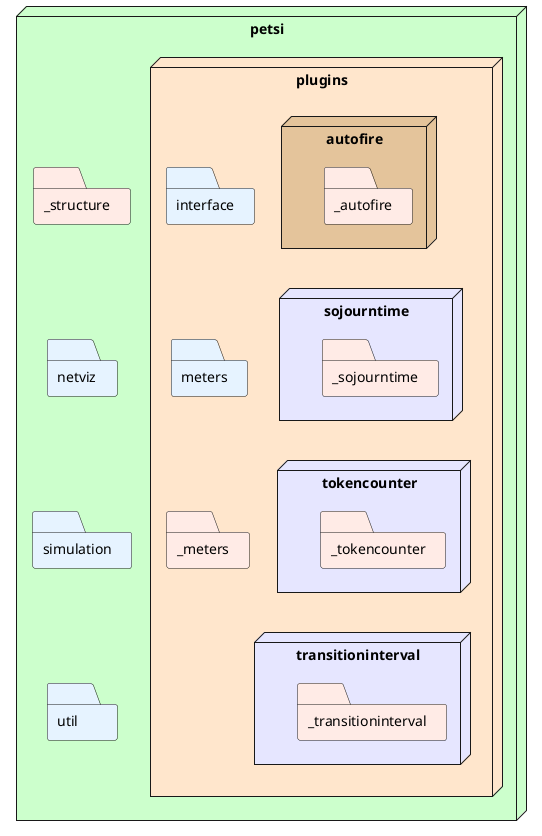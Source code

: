 @startuml

package "petsi" <<Node>> #ccffcc {
    package "_structure" <<Folder>> #ffebe6 {
    }
    package "netviz" <<Folder>> #e6f3ff {
    }
    package "simulation" <<Folder>> #e6f3ff {
    }
    package "util" <<Folder>> #e6f3ff {
    }
    _structure -[hidden]- netviz
    netviz -[hidden]- simulation
    simulation -[hidden]- util

    package "plugins" <<Node>> #ffe6cc {
        package "interface" <<Folder>> #e6f3ff {
        }
        package "meters" <<Folder>> #e6f3ff {
        }
        package "_meters" <<Folder>> #ffebe6 {
        }
        interface -[hidden]- meters
        meters -[hidden]- _meters

        package "autofire" <<Node>> #e4c49b {
            package "_autofire" <<Folder>> #ffebe6 {
            }
        }
        package "sojourntime" <<Node>> #e6e6ff {
            package "_sojourntime" <<Folder>> #ffebe6 {
            }
        }
        package "tokencounter" <<Node>> #e6e6ff {
            package "_tokencounter" <<Folder>> #ffebe6 {
            }
        }
        package "transitioninterval" <<Node>> #e6e6ff {
            package "_transitioninterval" <<Folder>> #ffebe6 {
            }
        }
        autofire -[hidden]- sojourntime
        sojourntime -[hidden]- tokencounter
        tokencounter -[hidden]- transitioninterval
    }
}

@enduml